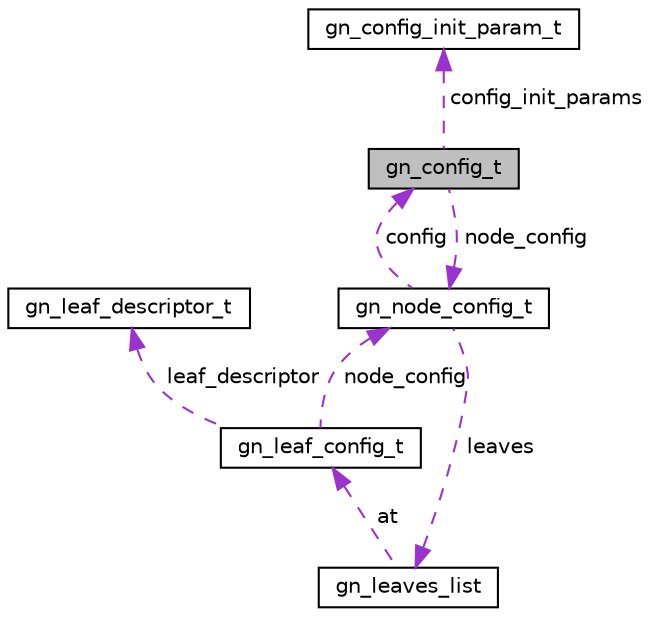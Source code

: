 digraph "gn_config_t"
{
 // LATEX_PDF_SIZE
  edge [fontname="Helvetica",fontsize="10",labelfontname="Helvetica",labelfontsize="10"];
  node [fontname="Helvetica",fontsize="10",shape=record];
  Node1 [label="gn_config_t",height=0.2,width=0.4,color="black", fillcolor="grey75", style="filled", fontcolor="black",tooltip=" "];
  Node2 -> Node1 [dir="back",color="darkorchid3",fontsize="10",style="dashed",label=" node_config" ,fontname="Helvetica"];
  Node2 [label="gn_node_config_t",height=0.2,width=0.4,color="black", fillcolor="white", style="filled",URL="$structgn__node__config__t.html",tooltip=" "];
  Node3 -> Node2 [dir="back",color="darkorchid3",fontsize="10",style="dashed",label=" leaves" ,fontname="Helvetica"];
  Node3 [label="gn_leaves_list",height=0.2,width=0.4,color="black", fillcolor="white", style="filled",URL="$structgn__leaves__list.html",tooltip=" "];
  Node4 -> Node3 [dir="back",color="darkorchid3",fontsize="10",style="dashed",label=" at" ,fontname="Helvetica"];
  Node4 [label="gn_leaf_config_t",height=0.2,width=0.4,color="black", fillcolor="white", style="filled",URL="$structgn__leaf__config__t.html",tooltip=" "];
  Node2 -> Node4 [dir="back",color="darkorchid3",fontsize="10",style="dashed",label=" node_config" ,fontname="Helvetica"];
  Node5 -> Node4 [dir="back",color="darkorchid3",fontsize="10",style="dashed",label=" leaf_descriptor" ,fontname="Helvetica"];
  Node5 [label="gn_leaf_descriptor_t",height=0.2,width=0.4,color="black", fillcolor="white", style="filled",URL="$structgn__leaf__descriptor__t.html",tooltip="this represents the description and status informations of the leaf"];
  Node1 -> Node2 [dir="back",color="darkorchid3",fontsize="10",style="dashed",label=" config" ,fontname="Helvetica"];
  Node6 -> Node1 [dir="back",color="darkorchid3",fontsize="10",style="dashed",label=" config_init_params" ,fontname="Helvetica"];
  Node6 [label="gn_config_init_param_t",height=0.2,width=0.4,color="black", fillcolor="white", style="filled",URL="$structgn__config__init__param__t.html",tooltip=" "];
}
